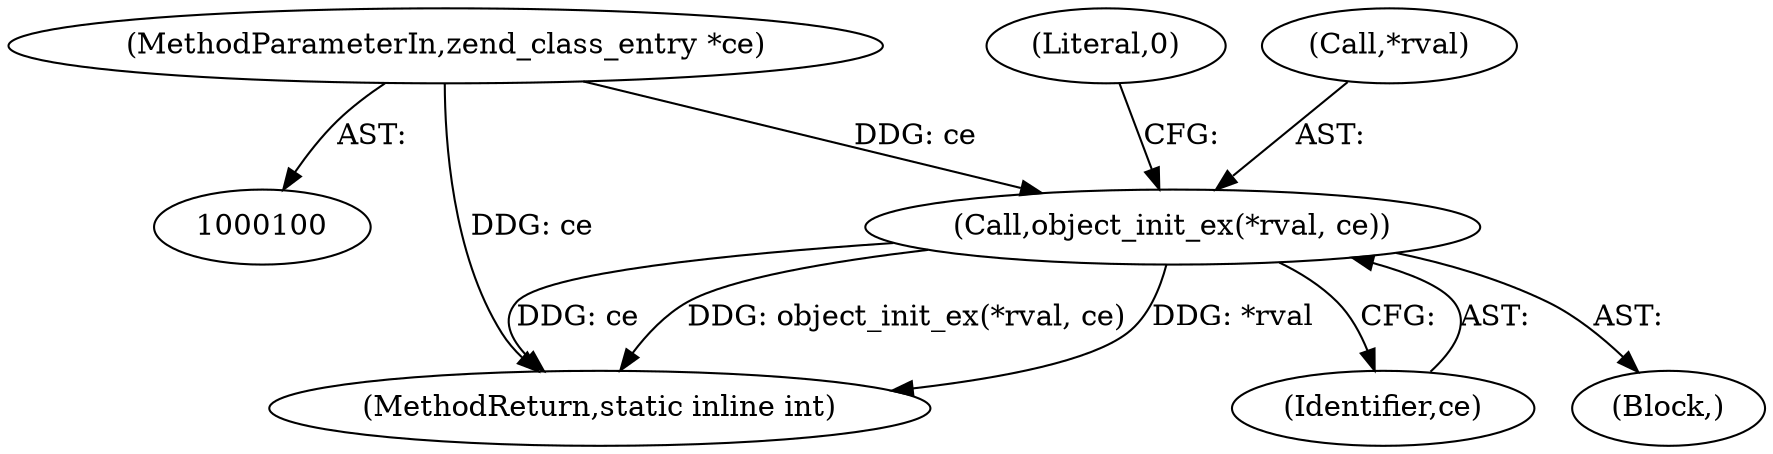 digraph "0_php_56754a7f9eba0e4f559b6ca081d9f2a447b3f159@pointer" {
"1000154" [label="(Call,object_init_ex(*rval, ce))"];
"1000102" [label="(MethodParameterIn,zend_class_entry *ce)"];
"1000102" [label="(MethodParameterIn,zend_class_entry *ce)"];
"1000161" [label="(Literal,0)"];
"1000155" [label="(Call,*rval)"];
"1000154" [label="(Call,object_init_ex(*rval, ce))"];
"1000147" [label="(Block,)"];
"1000169" [label="(MethodReturn,static inline int)"];
"1000157" [label="(Identifier,ce)"];
"1000154" -> "1000147"  [label="AST: "];
"1000154" -> "1000157"  [label="CFG: "];
"1000155" -> "1000154"  [label="AST: "];
"1000157" -> "1000154"  [label="AST: "];
"1000161" -> "1000154"  [label="CFG: "];
"1000154" -> "1000169"  [label="DDG: ce"];
"1000154" -> "1000169"  [label="DDG: object_init_ex(*rval, ce)"];
"1000154" -> "1000169"  [label="DDG: *rval"];
"1000102" -> "1000154"  [label="DDG: ce"];
"1000102" -> "1000100"  [label="AST: "];
"1000102" -> "1000169"  [label="DDG: ce"];
}
